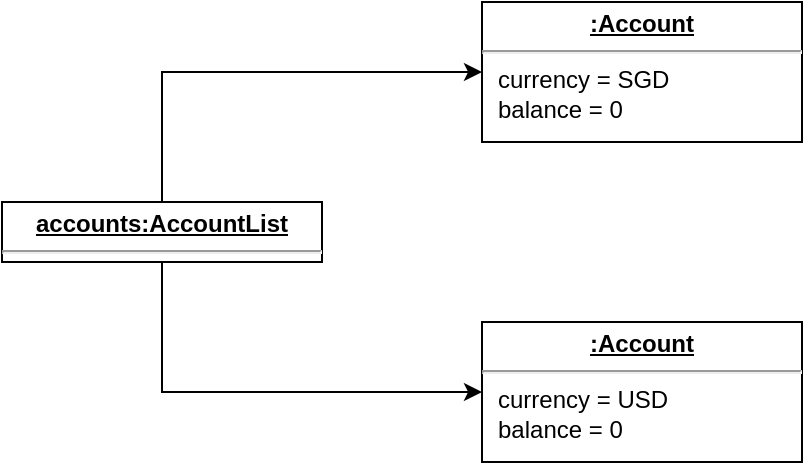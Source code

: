 <mxfile version="21.0.8" type="device"><diagram name="Page-1" id="v4ziq1084OC3r5P064cD"><mxGraphModel dx="1290" dy="483" grid="1" gridSize="10" guides="1" tooltips="1" connect="1" arrows="1" fold="1" page="1" pageScale="1" pageWidth="850" pageHeight="1100" math="0" shadow="0"><root><mxCell id="0"/><mxCell id="1" parent="0"/><mxCell id="0cACc6DXIe0P9l7puqH--3" style="edgeStyle=orthogonalEdgeStyle;rounded=0;orthogonalLoop=1;jettySize=auto;html=1;" edge="1" parent="1" source="0cACc6DXIe0P9l7puqH--1" target="0cACc6DXIe0P9l7puqH--2"><mxGeometry relative="1" as="geometry"><Array as="points"><mxPoint x="290" y="145"/></Array></mxGeometry></mxCell><mxCell id="0cACc6DXIe0P9l7puqH--5" style="edgeStyle=orthogonalEdgeStyle;rounded=0;orthogonalLoop=1;jettySize=auto;html=1;entryX=0;entryY=0.5;entryDx=0;entryDy=0;" edge="1" parent="1" source="0cACc6DXIe0P9l7puqH--1" target="0cACc6DXIe0P9l7puqH--4"><mxGeometry relative="1" as="geometry"><Array as="points"><mxPoint x="290" y="305"/></Array></mxGeometry></mxCell><mxCell id="0cACc6DXIe0P9l7puqH--1" value="&lt;p style=&quot;margin:0px;margin-top:4px;text-align:center;text-decoration:underline;&quot;&gt;&lt;b&gt;accounts:AccountList&lt;/b&gt;&lt;/p&gt;&lt;hr&gt;&lt;p style=&quot;margin:0px;margin-left:8px;&quot;&gt;&lt;br&gt;&lt;/p&gt;" style="verticalAlign=top;align=left;overflow=fill;fontSize=12;fontFamily=Helvetica;html=1;whiteSpace=wrap;" vertex="1" parent="1"><mxGeometry x="210" y="210" width="160" height="30" as="geometry"/></mxCell><mxCell id="0cACc6DXIe0P9l7puqH--2" value="&lt;p style=&quot;margin:0px;margin-top:4px;text-align:center;text-decoration:underline;&quot;&gt;&lt;b&gt;:Account&lt;/b&gt;&lt;/p&gt;&lt;hr&gt;&lt;p style=&quot;margin:0px;margin-left:8px;&quot;&gt;currency = SGD&lt;/p&gt;&lt;p style=&quot;margin:0px;margin-left:8px;&quot;&gt;balance = 0&lt;/p&gt;" style="verticalAlign=top;align=left;overflow=fill;fontSize=12;fontFamily=Helvetica;html=1;whiteSpace=wrap;" vertex="1" parent="1"><mxGeometry x="450" y="110" width="160" height="70" as="geometry"/></mxCell><mxCell id="0cACc6DXIe0P9l7puqH--4" value="&lt;p style=&quot;margin:0px;margin-top:4px;text-align:center;text-decoration:underline;&quot;&gt;&lt;b&gt;:Account&lt;/b&gt;&lt;/p&gt;&lt;hr&gt;&lt;p style=&quot;margin:0px;margin-left:8px;&quot;&gt;currency = USD&lt;/p&gt;&lt;p style=&quot;margin:0px;margin-left:8px;&quot;&gt;balance = 0&lt;/p&gt;" style="verticalAlign=top;align=left;overflow=fill;fontSize=12;fontFamily=Helvetica;html=1;whiteSpace=wrap;" vertex="1" parent="1"><mxGeometry x="450" y="270" width="160" height="70" as="geometry"/></mxCell></root></mxGraphModel></diagram></mxfile>